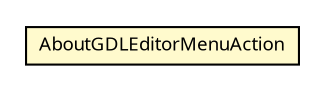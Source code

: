 #!/usr/local/bin/dot
#
# Class diagram 
# Generated by UMLGraph version R5_6 (http://www.umlgraph.org/)
#

digraph G {
	edge [fontname="Trebuchet MS",fontsize=10,labelfontname="Trebuchet MS",labelfontsize=10];
	node [fontname="Trebuchet MS",fontsize=10,shape=plaintext];
	nodesep=0.25;
	ranksep=0.5;
	// se.cambio.cds.gdl.editor.view.menubar.AboutGDLEditorMenuAction
	c68669 [label=<<table title="se.cambio.cds.gdl.editor.view.menubar.AboutGDLEditorMenuAction" border="0" cellborder="1" cellspacing="0" cellpadding="2" port="p" bgcolor="lemonChiffon" href="./AboutGDLEditorMenuAction.html">
		<tr><td><table border="0" cellspacing="0" cellpadding="1">
<tr><td align="center" balign="center"><font face="Trebuchet MS"> AboutGDLEditorMenuAction </font></td></tr>
		</table></td></tr>
		</table>>, URL="./AboutGDLEditorMenuAction.html", fontname="Trebuchet MS", fontcolor="black", fontsize=9.0];
}

